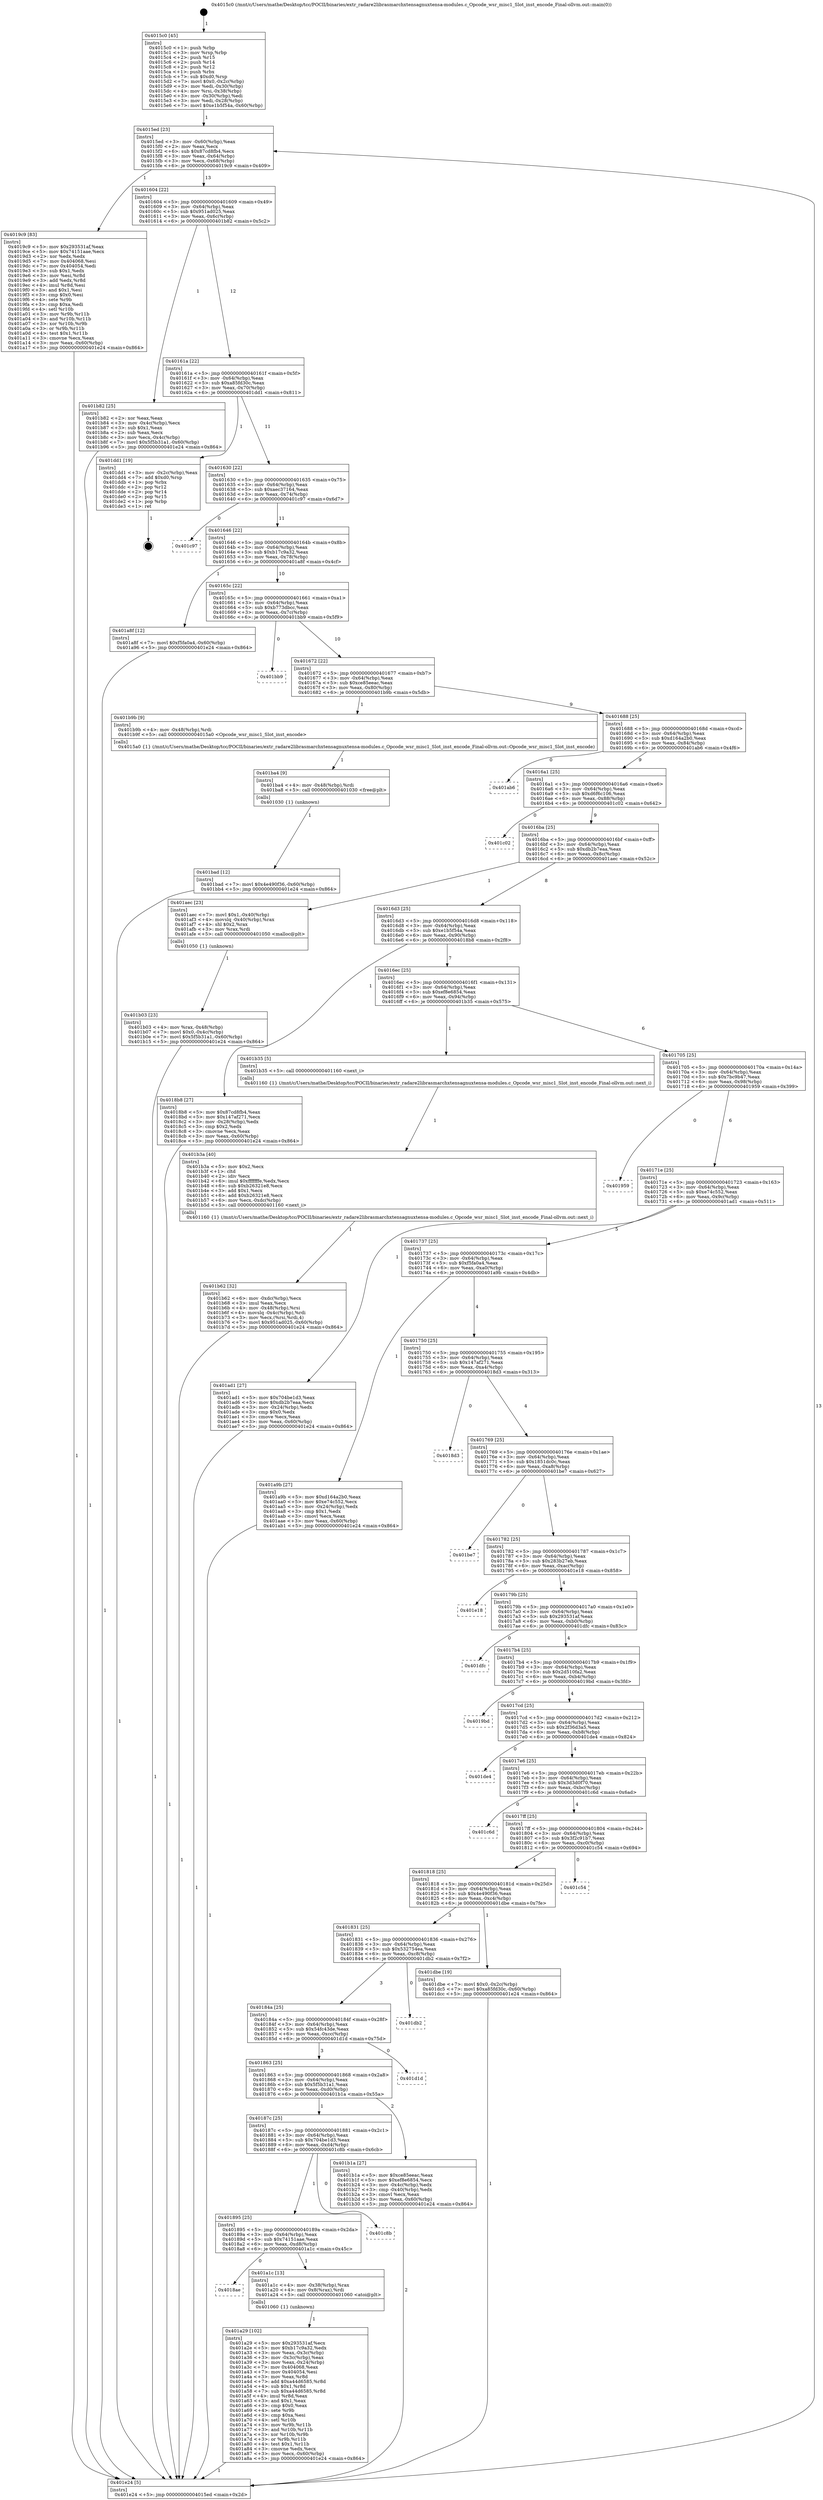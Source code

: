 digraph "0x4015c0" {
  label = "0x4015c0 (/mnt/c/Users/mathe/Desktop/tcc/POCII/binaries/extr_radare2librasmarchxtensagnuxtensa-modules.c_Opcode_wsr_misc1_Slot_inst_encode_Final-ollvm.out::main(0))"
  labelloc = "t"
  node[shape=record]

  Entry [label="",width=0.3,height=0.3,shape=circle,fillcolor=black,style=filled]
  "0x4015ed" [label="{
     0x4015ed [23]\l
     | [instrs]\l
     &nbsp;&nbsp;0x4015ed \<+3\>: mov -0x60(%rbp),%eax\l
     &nbsp;&nbsp;0x4015f0 \<+2\>: mov %eax,%ecx\l
     &nbsp;&nbsp;0x4015f2 \<+6\>: sub $0x87cd8fb4,%ecx\l
     &nbsp;&nbsp;0x4015f8 \<+3\>: mov %eax,-0x64(%rbp)\l
     &nbsp;&nbsp;0x4015fb \<+3\>: mov %ecx,-0x68(%rbp)\l
     &nbsp;&nbsp;0x4015fe \<+6\>: je 00000000004019c9 \<main+0x409\>\l
  }"]
  "0x4019c9" [label="{
     0x4019c9 [83]\l
     | [instrs]\l
     &nbsp;&nbsp;0x4019c9 \<+5\>: mov $0x293531af,%eax\l
     &nbsp;&nbsp;0x4019ce \<+5\>: mov $0x74151aae,%ecx\l
     &nbsp;&nbsp;0x4019d3 \<+2\>: xor %edx,%edx\l
     &nbsp;&nbsp;0x4019d5 \<+7\>: mov 0x404068,%esi\l
     &nbsp;&nbsp;0x4019dc \<+7\>: mov 0x404054,%edi\l
     &nbsp;&nbsp;0x4019e3 \<+3\>: sub $0x1,%edx\l
     &nbsp;&nbsp;0x4019e6 \<+3\>: mov %esi,%r8d\l
     &nbsp;&nbsp;0x4019e9 \<+3\>: add %edx,%r8d\l
     &nbsp;&nbsp;0x4019ec \<+4\>: imul %r8d,%esi\l
     &nbsp;&nbsp;0x4019f0 \<+3\>: and $0x1,%esi\l
     &nbsp;&nbsp;0x4019f3 \<+3\>: cmp $0x0,%esi\l
     &nbsp;&nbsp;0x4019f6 \<+4\>: sete %r9b\l
     &nbsp;&nbsp;0x4019fa \<+3\>: cmp $0xa,%edi\l
     &nbsp;&nbsp;0x4019fd \<+4\>: setl %r10b\l
     &nbsp;&nbsp;0x401a01 \<+3\>: mov %r9b,%r11b\l
     &nbsp;&nbsp;0x401a04 \<+3\>: and %r10b,%r11b\l
     &nbsp;&nbsp;0x401a07 \<+3\>: xor %r10b,%r9b\l
     &nbsp;&nbsp;0x401a0a \<+3\>: or %r9b,%r11b\l
     &nbsp;&nbsp;0x401a0d \<+4\>: test $0x1,%r11b\l
     &nbsp;&nbsp;0x401a11 \<+3\>: cmovne %ecx,%eax\l
     &nbsp;&nbsp;0x401a14 \<+3\>: mov %eax,-0x60(%rbp)\l
     &nbsp;&nbsp;0x401a17 \<+5\>: jmp 0000000000401e24 \<main+0x864\>\l
  }"]
  "0x401604" [label="{
     0x401604 [22]\l
     | [instrs]\l
     &nbsp;&nbsp;0x401604 \<+5\>: jmp 0000000000401609 \<main+0x49\>\l
     &nbsp;&nbsp;0x401609 \<+3\>: mov -0x64(%rbp),%eax\l
     &nbsp;&nbsp;0x40160c \<+5\>: sub $0x951ad025,%eax\l
     &nbsp;&nbsp;0x401611 \<+3\>: mov %eax,-0x6c(%rbp)\l
     &nbsp;&nbsp;0x401614 \<+6\>: je 0000000000401b82 \<main+0x5c2\>\l
  }"]
  Exit [label="",width=0.3,height=0.3,shape=circle,fillcolor=black,style=filled,peripheries=2]
  "0x401b82" [label="{
     0x401b82 [25]\l
     | [instrs]\l
     &nbsp;&nbsp;0x401b82 \<+2\>: xor %eax,%eax\l
     &nbsp;&nbsp;0x401b84 \<+3\>: mov -0x4c(%rbp),%ecx\l
     &nbsp;&nbsp;0x401b87 \<+3\>: sub $0x1,%eax\l
     &nbsp;&nbsp;0x401b8a \<+2\>: sub %eax,%ecx\l
     &nbsp;&nbsp;0x401b8c \<+3\>: mov %ecx,-0x4c(%rbp)\l
     &nbsp;&nbsp;0x401b8f \<+7\>: movl $0x5f5b31a1,-0x60(%rbp)\l
     &nbsp;&nbsp;0x401b96 \<+5\>: jmp 0000000000401e24 \<main+0x864\>\l
  }"]
  "0x40161a" [label="{
     0x40161a [22]\l
     | [instrs]\l
     &nbsp;&nbsp;0x40161a \<+5\>: jmp 000000000040161f \<main+0x5f\>\l
     &nbsp;&nbsp;0x40161f \<+3\>: mov -0x64(%rbp),%eax\l
     &nbsp;&nbsp;0x401622 \<+5\>: sub $0xa85fd30c,%eax\l
     &nbsp;&nbsp;0x401627 \<+3\>: mov %eax,-0x70(%rbp)\l
     &nbsp;&nbsp;0x40162a \<+6\>: je 0000000000401dd1 \<main+0x811\>\l
  }"]
  "0x401bad" [label="{
     0x401bad [12]\l
     | [instrs]\l
     &nbsp;&nbsp;0x401bad \<+7\>: movl $0x4e490f36,-0x60(%rbp)\l
     &nbsp;&nbsp;0x401bb4 \<+5\>: jmp 0000000000401e24 \<main+0x864\>\l
  }"]
  "0x401dd1" [label="{
     0x401dd1 [19]\l
     | [instrs]\l
     &nbsp;&nbsp;0x401dd1 \<+3\>: mov -0x2c(%rbp),%eax\l
     &nbsp;&nbsp;0x401dd4 \<+7\>: add $0xd0,%rsp\l
     &nbsp;&nbsp;0x401ddb \<+1\>: pop %rbx\l
     &nbsp;&nbsp;0x401ddc \<+2\>: pop %r12\l
     &nbsp;&nbsp;0x401dde \<+2\>: pop %r14\l
     &nbsp;&nbsp;0x401de0 \<+2\>: pop %r15\l
     &nbsp;&nbsp;0x401de2 \<+1\>: pop %rbp\l
     &nbsp;&nbsp;0x401de3 \<+1\>: ret\l
  }"]
  "0x401630" [label="{
     0x401630 [22]\l
     | [instrs]\l
     &nbsp;&nbsp;0x401630 \<+5\>: jmp 0000000000401635 \<main+0x75\>\l
     &nbsp;&nbsp;0x401635 \<+3\>: mov -0x64(%rbp),%eax\l
     &nbsp;&nbsp;0x401638 \<+5\>: sub $0xaec37164,%eax\l
     &nbsp;&nbsp;0x40163d \<+3\>: mov %eax,-0x74(%rbp)\l
     &nbsp;&nbsp;0x401640 \<+6\>: je 0000000000401c97 \<main+0x6d7\>\l
  }"]
  "0x401ba4" [label="{
     0x401ba4 [9]\l
     | [instrs]\l
     &nbsp;&nbsp;0x401ba4 \<+4\>: mov -0x48(%rbp),%rdi\l
     &nbsp;&nbsp;0x401ba8 \<+5\>: call 0000000000401030 \<free@plt\>\l
     | [calls]\l
     &nbsp;&nbsp;0x401030 \{1\} (unknown)\l
  }"]
  "0x401c97" [label="{
     0x401c97\l
  }", style=dashed]
  "0x401646" [label="{
     0x401646 [22]\l
     | [instrs]\l
     &nbsp;&nbsp;0x401646 \<+5\>: jmp 000000000040164b \<main+0x8b\>\l
     &nbsp;&nbsp;0x40164b \<+3\>: mov -0x64(%rbp),%eax\l
     &nbsp;&nbsp;0x40164e \<+5\>: sub $0xb17c9a32,%eax\l
     &nbsp;&nbsp;0x401653 \<+3\>: mov %eax,-0x78(%rbp)\l
     &nbsp;&nbsp;0x401656 \<+6\>: je 0000000000401a8f \<main+0x4cf\>\l
  }"]
  "0x401b62" [label="{
     0x401b62 [32]\l
     | [instrs]\l
     &nbsp;&nbsp;0x401b62 \<+6\>: mov -0xdc(%rbp),%ecx\l
     &nbsp;&nbsp;0x401b68 \<+3\>: imul %eax,%ecx\l
     &nbsp;&nbsp;0x401b6b \<+4\>: mov -0x48(%rbp),%rsi\l
     &nbsp;&nbsp;0x401b6f \<+4\>: movslq -0x4c(%rbp),%rdi\l
     &nbsp;&nbsp;0x401b73 \<+3\>: mov %ecx,(%rsi,%rdi,4)\l
     &nbsp;&nbsp;0x401b76 \<+7\>: movl $0x951ad025,-0x60(%rbp)\l
     &nbsp;&nbsp;0x401b7d \<+5\>: jmp 0000000000401e24 \<main+0x864\>\l
  }"]
  "0x401a8f" [label="{
     0x401a8f [12]\l
     | [instrs]\l
     &nbsp;&nbsp;0x401a8f \<+7\>: movl $0xf5fa0a4,-0x60(%rbp)\l
     &nbsp;&nbsp;0x401a96 \<+5\>: jmp 0000000000401e24 \<main+0x864\>\l
  }"]
  "0x40165c" [label="{
     0x40165c [22]\l
     | [instrs]\l
     &nbsp;&nbsp;0x40165c \<+5\>: jmp 0000000000401661 \<main+0xa1\>\l
     &nbsp;&nbsp;0x401661 \<+3\>: mov -0x64(%rbp),%eax\l
     &nbsp;&nbsp;0x401664 \<+5\>: sub $0xb773dbcc,%eax\l
     &nbsp;&nbsp;0x401669 \<+3\>: mov %eax,-0x7c(%rbp)\l
     &nbsp;&nbsp;0x40166c \<+6\>: je 0000000000401bb9 \<main+0x5f9\>\l
  }"]
  "0x401b3a" [label="{
     0x401b3a [40]\l
     | [instrs]\l
     &nbsp;&nbsp;0x401b3a \<+5\>: mov $0x2,%ecx\l
     &nbsp;&nbsp;0x401b3f \<+1\>: cltd\l
     &nbsp;&nbsp;0x401b40 \<+2\>: idiv %ecx\l
     &nbsp;&nbsp;0x401b42 \<+6\>: imul $0xfffffffe,%edx,%ecx\l
     &nbsp;&nbsp;0x401b48 \<+6\>: sub $0xb26321e8,%ecx\l
     &nbsp;&nbsp;0x401b4e \<+3\>: add $0x1,%ecx\l
     &nbsp;&nbsp;0x401b51 \<+6\>: add $0xb26321e8,%ecx\l
     &nbsp;&nbsp;0x401b57 \<+6\>: mov %ecx,-0xdc(%rbp)\l
     &nbsp;&nbsp;0x401b5d \<+5\>: call 0000000000401160 \<next_i\>\l
     | [calls]\l
     &nbsp;&nbsp;0x401160 \{1\} (/mnt/c/Users/mathe/Desktop/tcc/POCII/binaries/extr_radare2librasmarchxtensagnuxtensa-modules.c_Opcode_wsr_misc1_Slot_inst_encode_Final-ollvm.out::next_i)\l
  }"]
  "0x401bb9" [label="{
     0x401bb9\l
  }", style=dashed]
  "0x401672" [label="{
     0x401672 [22]\l
     | [instrs]\l
     &nbsp;&nbsp;0x401672 \<+5\>: jmp 0000000000401677 \<main+0xb7\>\l
     &nbsp;&nbsp;0x401677 \<+3\>: mov -0x64(%rbp),%eax\l
     &nbsp;&nbsp;0x40167a \<+5\>: sub $0xce85eeac,%eax\l
     &nbsp;&nbsp;0x40167f \<+3\>: mov %eax,-0x80(%rbp)\l
     &nbsp;&nbsp;0x401682 \<+6\>: je 0000000000401b9b \<main+0x5db\>\l
  }"]
  "0x401b03" [label="{
     0x401b03 [23]\l
     | [instrs]\l
     &nbsp;&nbsp;0x401b03 \<+4\>: mov %rax,-0x48(%rbp)\l
     &nbsp;&nbsp;0x401b07 \<+7\>: movl $0x0,-0x4c(%rbp)\l
     &nbsp;&nbsp;0x401b0e \<+7\>: movl $0x5f5b31a1,-0x60(%rbp)\l
     &nbsp;&nbsp;0x401b15 \<+5\>: jmp 0000000000401e24 \<main+0x864\>\l
  }"]
  "0x401b9b" [label="{
     0x401b9b [9]\l
     | [instrs]\l
     &nbsp;&nbsp;0x401b9b \<+4\>: mov -0x48(%rbp),%rdi\l
     &nbsp;&nbsp;0x401b9f \<+5\>: call 00000000004015a0 \<Opcode_wsr_misc1_Slot_inst_encode\>\l
     | [calls]\l
     &nbsp;&nbsp;0x4015a0 \{1\} (/mnt/c/Users/mathe/Desktop/tcc/POCII/binaries/extr_radare2librasmarchxtensagnuxtensa-modules.c_Opcode_wsr_misc1_Slot_inst_encode_Final-ollvm.out::Opcode_wsr_misc1_Slot_inst_encode)\l
  }"]
  "0x401688" [label="{
     0x401688 [25]\l
     | [instrs]\l
     &nbsp;&nbsp;0x401688 \<+5\>: jmp 000000000040168d \<main+0xcd\>\l
     &nbsp;&nbsp;0x40168d \<+3\>: mov -0x64(%rbp),%eax\l
     &nbsp;&nbsp;0x401690 \<+5\>: sub $0xd164a2b0,%eax\l
     &nbsp;&nbsp;0x401695 \<+6\>: mov %eax,-0x84(%rbp)\l
     &nbsp;&nbsp;0x40169b \<+6\>: je 0000000000401ab6 \<main+0x4f6\>\l
  }"]
  "0x401a29" [label="{
     0x401a29 [102]\l
     | [instrs]\l
     &nbsp;&nbsp;0x401a29 \<+5\>: mov $0x293531af,%ecx\l
     &nbsp;&nbsp;0x401a2e \<+5\>: mov $0xb17c9a32,%edx\l
     &nbsp;&nbsp;0x401a33 \<+3\>: mov %eax,-0x3c(%rbp)\l
     &nbsp;&nbsp;0x401a36 \<+3\>: mov -0x3c(%rbp),%eax\l
     &nbsp;&nbsp;0x401a39 \<+3\>: mov %eax,-0x24(%rbp)\l
     &nbsp;&nbsp;0x401a3c \<+7\>: mov 0x404068,%eax\l
     &nbsp;&nbsp;0x401a43 \<+7\>: mov 0x404054,%esi\l
     &nbsp;&nbsp;0x401a4a \<+3\>: mov %eax,%r8d\l
     &nbsp;&nbsp;0x401a4d \<+7\>: add $0xa44d6585,%r8d\l
     &nbsp;&nbsp;0x401a54 \<+4\>: sub $0x1,%r8d\l
     &nbsp;&nbsp;0x401a58 \<+7\>: sub $0xa44d6585,%r8d\l
     &nbsp;&nbsp;0x401a5f \<+4\>: imul %r8d,%eax\l
     &nbsp;&nbsp;0x401a63 \<+3\>: and $0x1,%eax\l
     &nbsp;&nbsp;0x401a66 \<+3\>: cmp $0x0,%eax\l
     &nbsp;&nbsp;0x401a69 \<+4\>: sete %r9b\l
     &nbsp;&nbsp;0x401a6d \<+3\>: cmp $0xa,%esi\l
     &nbsp;&nbsp;0x401a70 \<+4\>: setl %r10b\l
     &nbsp;&nbsp;0x401a74 \<+3\>: mov %r9b,%r11b\l
     &nbsp;&nbsp;0x401a77 \<+3\>: and %r10b,%r11b\l
     &nbsp;&nbsp;0x401a7a \<+3\>: xor %r10b,%r9b\l
     &nbsp;&nbsp;0x401a7d \<+3\>: or %r9b,%r11b\l
     &nbsp;&nbsp;0x401a80 \<+4\>: test $0x1,%r11b\l
     &nbsp;&nbsp;0x401a84 \<+3\>: cmovne %edx,%ecx\l
     &nbsp;&nbsp;0x401a87 \<+3\>: mov %ecx,-0x60(%rbp)\l
     &nbsp;&nbsp;0x401a8a \<+5\>: jmp 0000000000401e24 \<main+0x864\>\l
  }"]
  "0x401ab6" [label="{
     0x401ab6\l
  }", style=dashed]
  "0x4016a1" [label="{
     0x4016a1 [25]\l
     | [instrs]\l
     &nbsp;&nbsp;0x4016a1 \<+5\>: jmp 00000000004016a6 \<main+0xe6\>\l
     &nbsp;&nbsp;0x4016a6 \<+3\>: mov -0x64(%rbp),%eax\l
     &nbsp;&nbsp;0x4016a9 \<+5\>: sub $0xd6f6c106,%eax\l
     &nbsp;&nbsp;0x4016ae \<+6\>: mov %eax,-0x88(%rbp)\l
     &nbsp;&nbsp;0x4016b4 \<+6\>: je 0000000000401c02 \<main+0x642\>\l
  }"]
  "0x4018ae" [label="{
     0x4018ae\l
  }", style=dashed]
  "0x401c02" [label="{
     0x401c02\l
  }", style=dashed]
  "0x4016ba" [label="{
     0x4016ba [25]\l
     | [instrs]\l
     &nbsp;&nbsp;0x4016ba \<+5\>: jmp 00000000004016bf \<main+0xff\>\l
     &nbsp;&nbsp;0x4016bf \<+3\>: mov -0x64(%rbp),%eax\l
     &nbsp;&nbsp;0x4016c2 \<+5\>: sub $0xdb2b7eaa,%eax\l
     &nbsp;&nbsp;0x4016c7 \<+6\>: mov %eax,-0x8c(%rbp)\l
     &nbsp;&nbsp;0x4016cd \<+6\>: je 0000000000401aec \<main+0x52c\>\l
  }"]
  "0x401a1c" [label="{
     0x401a1c [13]\l
     | [instrs]\l
     &nbsp;&nbsp;0x401a1c \<+4\>: mov -0x38(%rbp),%rax\l
     &nbsp;&nbsp;0x401a20 \<+4\>: mov 0x8(%rax),%rdi\l
     &nbsp;&nbsp;0x401a24 \<+5\>: call 0000000000401060 \<atoi@plt\>\l
     | [calls]\l
     &nbsp;&nbsp;0x401060 \{1\} (unknown)\l
  }"]
  "0x401aec" [label="{
     0x401aec [23]\l
     | [instrs]\l
     &nbsp;&nbsp;0x401aec \<+7\>: movl $0x1,-0x40(%rbp)\l
     &nbsp;&nbsp;0x401af3 \<+4\>: movslq -0x40(%rbp),%rax\l
     &nbsp;&nbsp;0x401af7 \<+4\>: shl $0x2,%rax\l
     &nbsp;&nbsp;0x401afb \<+3\>: mov %rax,%rdi\l
     &nbsp;&nbsp;0x401afe \<+5\>: call 0000000000401050 \<malloc@plt\>\l
     | [calls]\l
     &nbsp;&nbsp;0x401050 \{1\} (unknown)\l
  }"]
  "0x4016d3" [label="{
     0x4016d3 [25]\l
     | [instrs]\l
     &nbsp;&nbsp;0x4016d3 \<+5\>: jmp 00000000004016d8 \<main+0x118\>\l
     &nbsp;&nbsp;0x4016d8 \<+3\>: mov -0x64(%rbp),%eax\l
     &nbsp;&nbsp;0x4016db \<+5\>: sub $0xe1b5f54a,%eax\l
     &nbsp;&nbsp;0x4016e0 \<+6\>: mov %eax,-0x90(%rbp)\l
     &nbsp;&nbsp;0x4016e6 \<+6\>: je 00000000004018b8 \<main+0x2f8\>\l
  }"]
  "0x401895" [label="{
     0x401895 [25]\l
     | [instrs]\l
     &nbsp;&nbsp;0x401895 \<+5\>: jmp 000000000040189a \<main+0x2da\>\l
     &nbsp;&nbsp;0x40189a \<+3\>: mov -0x64(%rbp),%eax\l
     &nbsp;&nbsp;0x40189d \<+5\>: sub $0x74151aae,%eax\l
     &nbsp;&nbsp;0x4018a2 \<+6\>: mov %eax,-0xd8(%rbp)\l
     &nbsp;&nbsp;0x4018a8 \<+6\>: je 0000000000401a1c \<main+0x45c\>\l
  }"]
  "0x4018b8" [label="{
     0x4018b8 [27]\l
     | [instrs]\l
     &nbsp;&nbsp;0x4018b8 \<+5\>: mov $0x87cd8fb4,%eax\l
     &nbsp;&nbsp;0x4018bd \<+5\>: mov $0x147af271,%ecx\l
     &nbsp;&nbsp;0x4018c2 \<+3\>: mov -0x28(%rbp),%edx\l
     &nbsp;&nbsp;0x4018c5 \<+3\>: cmp $0x2,%edx\l
     &nbsp;&nbsp;0x4018c8 \<+3\>: cmovne %ecx,%eax\l
     &nbsp;&nbsp;0x4018cb \<+3\>: mov %eax,-0x60(%rbp)\l
     &nbsp;&nbsp;0x4018ce \<+5\>: jmp 0000000000401e24 \<main+0x864\>\l
  }"]
  "0x4016ec" [label="{
     0x4016ec [25]\l
     | [instrs]\l
     &nbsp;&nbsp;0x4016ec \<+5\>: jmp 00000000004016f1 \<main+0x131\>\l
     &nbsp;&nbsp;0x4016f1 \<+3\>: mov -0x64(%rbp),%eax\l
     &nbsp;&nbsp;0x4016f4 \<+5\>: sub $0xef8e6854,%eax\l
     &nbsp;&nbsp;0x4016f9 \<+6\>: mov %eax,-0x94(%rbp)\l
     &nbsp;&nbsp;0x4016ff \<+6\>: je 0000000000401b35 \<main+0x575\>\l
  }"]
  "0x401e24" [label="{
     0x401e24 [5]\l
     | [instrs]\l
     &nbsp;&nbsp;0x401e24 \<+5\>: jmp 00000000004015ed \<main+0x2d\>\l
  }"]
  "0x4015c0" [label="{
     0x4015c0 [45]\l
     | [instrs]\l
     &nbsp;&nbsp;0x4015c0 \<+1\>: push %rbp\l
     &nbsp;&nbsp;0x4015c1 \<+3\>: mov %rsp,%rbp\l
     &nbsp;&nbsp;0x4015c4 \<+2\>: push %r15\l
     &nbsp;&nbsp;0x4015c6 \<+2\>: push %r14\l
     &nbsp;&nbsp;0x4015c8 \<+2\>: push %r12\l
     &nbsp;&nbsp;0x4015ca \<+1\>: push %rbx\l
     &nbsp;&nbsp;0x4015cb \<+7\>: sub $0xd0,%rsp\l
     &nbsp;&nbsp;0x4015d2 \<+7\>: movl $0x0,-0x2c(%rbp)\l
     &nbsp;&nbsp;0x4015d9 \<+3\>: mov %edi,-0x30(%rbp)\l
     &nbsp;&nbsp;0x4015dc \<+4\>: mov %rsi,-0x38(%rbp)\l
     &nbsp;&nbsp;0x4015e0 \<+3\>: mov -0x30(%rbp),%edi\l
     &nbsp;&nbsp;0x4015e3 \<+3\>: mov %edi,-0x28(%rbp)\l
     &nbsp;&nbsp;0x4015e6 \<+7\>: movl $0xe1b5f54a,-0x60(%rbp)\l
  }"]
  "0x401c8b" [label="{
     0x401c8b\l
  }", style=dashed]
  "0x401b35" [label="{
     0x401b35 [5]\l
     | [instrs]\l
     &nbsp;&nbsp;0x401b35 \<+5\>: call 0000000000401160 \<next_i\>\l
     | [calls]\l
     &nbsp;&nbsp;0x401160 \{1\} (/mnt/c/Users/mathe/Desktop/tcc/POCII/binaries/extr_radare2librasmarchxtensagnuxtensa-modules.c_Opcode_wsr_misc1_Slot_inst_encode_Final-ollvm.out::next_i)\l
  }"]
  "0x401705" [label="{
     0x401705 [25]\l
     | [instrs]\l
     &nbsp;&nbsp;0x401705 \<+5\>: jmp 000000000040170a \<main+0x14a\>\l
     &nbsp;&nbsp;0x40170a \<+3\>: mov -0x64(%rbp),%eax\l
     &nbsp;&nbsp;0x40170d \<+5\>: sub $0x7bc9b47,%eax\l
     &nbsp;&nbsp;0x401712 \<+6\>: mov %eax,-0x98(%rbp)\l
     &nbsp;&nbsp;0x401718 \<+6\>: je 0000000000401959 \<main+0x399\>\l
  }"]
  "0x40187c" [label="{
     0x40187c [25]\l
     | [instrs]\l
     &nbsp;&nbsp;0x40187c \<+5\>: jmp 0000000000401881 \<main+0x2c1\>\l
     &nbsp;&nbsp;0x401881 \<+3\>: mov -0x64(%rbp),%eax\l
     &nbsp;&nbsp;0x401884 \<+5\>: sub $0x704be1d3,%eax\l
     &nbsp;&nbsp;0x401889 \<+6\>: mov %eax,-0xd4(%rbp)\l
     &nbsp;&nbsp;0x40188f \<+6\>: je 0000000000401c8b \<main+0x6cb\>\l
  }"]
  "0x401959" [label="{
     0x401959\l
  }", style=dashed]
  "0x40171e" [label="{
     0x40171e [25]\l
     | [instrs]\l
     &nbsp;&nbsp;0x40171e \<+5\>: jmp 0000000000401723 \<main+0x163\>\l
     &nbsp;&nbsp;0x401723 \<+3\>: mov -0x64(%rbp),%eax\l
     &nbsp;&nbsp;0x401726 \<+5\>: sub $0xe74c552,%eax\l
     &nbsp;&nbsp;0x40172b \<+6\>: mov %eax,-0x9c(%rbp)\l
     &nbsp;&nbsp;0x401731 \<+6\>: je 0000000000401ad1 \<main+0x511\>\l
  }"]
  "0x401b1a" [label="{
     0x401b1a [27]\l
     | [instrs]\l
     &nbsp;&nbsp;0x401b1a \<+5\>: mov $0xce85eeac,%eax\l
     &nbsp;&nbsp;0x401b1f \<+5\>: mov $0xef8e6854,%ecx\l
     &nbsp;&nbsp;0x401b24 \<+3\>: mov -0x4c(%rbp),%edx\l
     &nbsp;&nbsp;0x401b27 \<+3\>: cmp -0x40(%rbp),%edx\l
     &nbsp;&nbsp;0x401b2a \<+3\>: cmovl %ecx,%eax\l
     &nbsp;&nbsp;0x401b2d \<+3\>: mov %eax,-0x60(%rbp)\l
     &nbsp;&nbsp;0x401b30 \<+5\>: jmp 0000000000401e24 \<main+0x864\>\l
  }"]
  "0x401ad1" [label="{
     0x401ad1 [27]\l
     | [instrs]\l
     &nbsp;&nbsp;0x401ad1 \<+5\>: mov $0x704be1d3,%eax\l
     &nbsp;&nbsp;0x401ad6 \<+5\>: mov $0xdb2b7eaa,%ecx\l
     &nbsp;&nbsp;0x401adb \<+3\>: mov -0x24(%rbp),%edx\l
     &nbsp;&nbsp;0x401ade \<+3\>: cmp $0x0,%edx\l
     &nbsp;&nbsp;0x401ae1 \<+3\>: cmove %ecx,%eax\l
     &nbsp;&nbsp;0x401ae4 \<+3\>: mov %eax,-0x60(%rbp)\l
     &nbsp;&nbsp;0x401ae7 \<+5\>: jmp 0000000000401e24 \<main+0x864\>\l
  }"]
  "0x401737" [label="{
     0x401737 [25]\l
     | [instrs]\l
     &nbsp;&nbsp;0x401737 \<+5\>: jmp 000000000040173c \<main+0x17c\>\l
     &nbsp;&nbsp;0x40173c \<+3\>: mov -0x64(%rbp),%eax\l
     &nbsp;&nbsp;0x40173f \<+5\>: sub $0xf5fa0a4,%eax\l
     &nbsp;&nbsp;0x401744 \<+6\>: mov %eax,-0xa0(%rbp)\l
     &nbsp;&nbsp;0x40174a \<+6\>: je 0000000000401a9b \<main+0x4db\>\l
  }"]
  "0x401863" [label="{
     0x401863 [25]\l
     | [instrs]\l
     &nbsp;&nbsp;0x401863 \<+5\>: jmp 0000000000401868 \<main+0x2a8\>\l
     &nbsp;&nbsp;0x401868 \<+3\>: mov -0x64(%rbp),%eax\l
     &nbsp;&nbsp;0x40186b \<+5\>: sub $0x5f5b31a1,%eax\l
     &nbsp;&nbsp;0x401870 \<+6\>: mov %eax,-0xd0(%rbp)\l
     &nbsp;&nbsp;0x401876 \<+6\>: je 0000000000401b1a \<main+0x55a\>\l
  }"]
  "0x401a9b" [label="{
     0x401a9b [27]\l
     | [instrs]\l
     &nbsp;&nbsp;0x401a9b \<+5\>: mov $0xd164a2b0,%eax\l
     &nbsp;&nbsp;0x401aa0 \<+5\>: mov $0xe74c552,%ecx\l
     &nbsp;&nbsp;0x401aa5 \<+3\>: mov -0x24(%rbp),%edx\l
     &nbsp;&nbsp;0x401aa8 \<+3\>: cmp $0x1,%edx\l
     &nbsp;&nbsp;0x401aab \<+3\>: cmovl %ecx,%eax\l
     &nbsp;&nbsp;0x401aae \<+3\>: mov %eax,-0x60(%rbp)\l
     &nbsp;&nbsp;0x401ab1 \<+5\>: jmp 0000000000401e24 \<main+0x864\>\l
  }"]
  "0x401750" [label="{
     0x401750 [25]\l
     | [instrs]\l
     &nbsp;&nbsp;0x401750 \<+5\>: jmp 0000000000401755 \<main+0x195\>\l
     &nbsp;&nbsp;0x401755 \<+3\>: mov -0x64(%rbp),%eax\l
     &nbsp;&nbsp;0x401758 \<+5\>: sub $0x147af271,%eax\l
     &nbsp;&nbsp;0x40175d \<+6\>: mov %eax,-0xa4(%rbp)\l
     &nbsp;&nbsp;0x401763 \<+6\>: je 00000000004018d3 \<main+0x313\>\l
  }"]
  "0x401d1d" [label="{
     0x401d1d\l
  }", style=dashed]
  "0x4018d3" [label="{
     0x4018d3\l
  }", style=dashed]
  "0x401769" [label="{
     0x401769 [25]\l
     | [instrs]\l
     &nbsp;&nbsp;0x401769 \<+5\>: jmp 000000000040176e \<main+0x1ae\>\l
     &nbsp;&nbsp;0x40176e \<+3\>: mov -0x64(%rbp),%eax\l
     &nbsp;&nbsp;0x401771 \<+5\>: sub $0x1851dc0c,%eax\l
     &nbsp;&nbsp;0x401776 \<+6\>: mov %eax,-0xa8(%rbp)\l
     &nbsp;&nbsp;0x40177c \<+6\>: je 0000000000401be7 \<main+0x627\>\l
  }"]
  "0x40184a" [label="{
     0x40184a [25]\l
     | [instrs]\l
     &nbsp;&nbsp;0x40184a \<+5\>: jmp 000000000040184f \<main+0x28f\>\l
     &nbsp;&nbsp;0x40184f \<+3\>: mov -0x64(%rbp),%eax\l
     &nbsp;&nbsp;0x401852 \<+5\>: sub $0x54fc43de,%eax\l
     &nbsp;&nbsp;0x401857 \<+6\>: mov %eax,-0xcc(%rbp)\l
     &nbsp;&nbsp;0x40185d \<+6\>: je 0000000000401d1d \<main+0x75d\>\l
  }"]
  "0x401be7" [label="{
     0x401be7\l
  }", style=dashed]
  "0x401782" [label="{
     0x401782 [25]\l
     | [instrs]\l
     &nbsp;&nbsp;0x401782 \<+5\>: jmp 0000000000401787 \<main+0x1c7\>\l
     &nbsp;&nbsp;0x401787 \<+3\>: mov -0x64(%rbp),%eax\l
     &nbsp;&nbsp;0x40178a \<+5\>: sub $0x283b27eb,%eax\l
     &nbsp;&nbsp;0x40178f \<+6\>: mov %eax,-0xac(%rbp)\l
     &nbsp;&nbsp;0x401795 \<+6\>: je 0000000000401e18 \<main+0x858\>\l
  }"]
  "0x401db2" [label="{
     0x401db2\l
  }", style=dashed]
  "0x401e18" [label="{
     0x401e18\l
  }", style=dashed]
  "0x40179b" [label="{
     0x40179b [25]\l
     | [instrs]\l
     &nbsp;&nbsp;0x40179b \<+5\>: jmp 00000000004017a0 \<main+0x1e0\>\l
     &nbsp;&nbsp;0x4017a0 \<+3\>: mov -0x64(%rbp),%eax\l
     &nbsp;&nbsp;0x4017a3 \<+5\>: sub $0x293531af,%eax\l
     &nbsp;&nbsp;0x4017a8 \<+6\>: mov %eax,-0xb0(%rbp)\l
     &nbsp;&nbsp;0x4017ae \<+6\>: je 0000000000401dfc \<main+0x83c\>\l
  }"]
  "0x401831" [label="{
     0x401831 [25]\l
     | [instrs]\l
     &nbsp;&nbsp;0x401831 \<+5\>: jmp 0000000000401836 \<main+0x276\>\l
     &nbsp;&nbsp;0x401836 \<+3\>: mov -0x64(%rbp),%eax\l
     &nbsp;&nbsp;0x401839 \<+5\>: sub $0x532754ea,%eax\l
     &nbsp;&nbsp;0x40183e \<+6\>: mov %eax,-0xc8(%rbp)\l
     &nbsp;&nbsp;0x401844 \<+6\>: je 0000000000401db2 \<main+0x7f2\>\l
  }"]
  "0x401dfc" [label="{
     0x401dfc\l
  }", style=dashed]
  "0x4017b4" [label="{
     0x4017b4 [25]\l
     | [instrs]\l
     &nbsp;&nbsp;0x4017b4 \<+5\>: jmp 00000000004017b9 \<main+0x1f9\>\l
     &nbsp;&nbsp;0x4017b9 \<+3\>: mov -0x64(%rbp),%eax\l
     &nbsp;&nbsp;0x4017bc \<+5\>: sub $0x2d510fa2,%eax\l
     &nbsp;&nbsp;0x4017c1 \<+6\>: mov %eax,-0xb4(%rbp)\l
     &nbsp;&nbsp;0x4017c7 \<+6\>: je 00000000004019bd \<main+0x3fd\>\l
  }"]
  "0x401dbe" [label="{
     0x401dbe [19]\l
     | [instrs]\l
     &nbsp;&nbsp;0x401dbe \<+7\>: movl $0x0,-0x2c(%rbp)\l
     &nbsp;&nbsp;0x401dc5 \<+7\>: movl $0xa85fd30c,-0x60(%rbp)\l
     &nbsp;&nbsp;0x401dcc \<+5\>: jmp 0000000000401e24 \<main+0x864\>\l
  }"]
  "0x4019bd" [label="{
     0x4019bd\l
  }", style=dashed]
  "0x4017cd" [label="{
     0x4017cd [25]\l
     | [instrs]\l
     &nbsp;&nbsp;0x4017cd \<+5\>: jmp 00000000004017d2 \<main+0x212\>\l
     &nbsp;&nbsp;0x4017d2 \<+3\>: mov -0x64(%rbp),%eax\l
     &nbsp;&nbsp;0x4017d5 \<+5\>: sub $0x2f36d3a5,%eax\l
     &nbsp;&nbsp;0x4017da \<+6\>: mov %eax,-0xb8(%rbp)\l
     &nbsp;&nbsp;0x4017e0 \<+6\>: je 0000000000401de4 \<main+0x824\>\l
  }"]
  "0x401818" [label="{
     0x401818 [25]\l
     | [instrs]\l
     &nbsp;&nbsp;0x401818 \<+5\>: jmp 000000000040181d \<main+0x25d\>\l
     &nbsp;&nbsp;0x40181d \<+3\>: mov -0x64(%rbp),%eax\l
     &nbsp;&nbsp;0x401820 \<+5\>: sub $0x4e490f36,%eax\l
     &nbsp;&nbsp;0x401825 \<+6\>: mov %eax,-0xc4(%rbp)\l
     &nbsp;&nbsp;0x40182b \<+6\>: je 0000000000401dbe \<main+0x7fe\>\l
  }"]
  "0x401de4" [label="{
     0x401de4\l
  }", style=dashed]
  "0x4017e6" [label="{
     0x4017e6 [25]\l
     | [instrs]\l
     &nbsp;&nbsp;0x4017e6 \<+5\>: jmp 00000000004017eb \<main+0x22b\>\l
     &nbsp;&nbsp;0x4017eb \<+3\>: mov -0x64(%rbp),%eax\l
     &nbsp;&nbsp;0x4017ee \<+5\>: sub $0x3d3d0f70,%eax\l
     &nbsp;&nbsp;0x4017f3 \<+6\>: mov %eax,-0xbc(%rbp)\l
     &nbsp;&nbsp;0x4017f9 \<+6\>: je 0000000000401c6d \<main+0x6ad\>\l
  }"]
  "0x401c54" [label="{
     0x401c54\l
  }", style=dashed]
  "0x401c6d" [label="{
     0x401c6d\l
  }", style=dashed]
  "0x4017ff" [label="{
     0x4017ff [25]\l
     | [instrs]\l
     &nbsp;&nbsp;0x4017ff \<+5\>: jmp 0000000000401804 \<main+0x244\>\l
     &nbsp;&nbsp;0x401804 \<+3\>: mov -0x64(%rbp),%eax\l
     &nbsp;&nbsp;0x401807 \<+5\>: sub $0x3f2c91b7,%eax\l
     &nbsp;&nbsp;0x40180c \<+6\>: mov %eax,-0xc0(%rbp)\l
     &nbsp;&nbsp;0x401812 \<+6\>: je 0000000000401c54 \<main+0x694\>\l
  }"]
  Entry -> "0x4015c0" [label=" 1"]
  "0x4015ed" -> "0x4019c9" [label=" 1"]
  "0x4015ed" -> "0x401604" [label=" 13"]
  "0x401dd1" -> Exit [label=" 1"]
  "0x401604" -> "0x401b82" [label=" 1"]
  "0x401604" -> "0x40161a" [label=" 12"]
  "0x401dbe" -> "0x401e24" [label=" 1"]
  "0x40161a" -> "0x401dd1" [label=" 1"]
  "0x40161a" -> "0x401630" [label=" 11"]
  "0x401bad" -> "0x401e24" [label=" 1"]
  "0x401630" -> "0x401c97" [label=" 0"]
  "0x401630" -> "0x401646" [label=" 11"]
  "0x401ba4" -> "0x401bad" [label=" 1"]
  "0x401646" -> "0x401a8f" [label=" 1"]
  "0x401646" -> "0x40165c" [label=" 10"]
  "0x401b9b" -> "0x401ba4" [label=" 1"]
  "0x40165c" -> "0x401bb9" [label=" 0"]
  "0x40165c" -> "0x401672" [label=" 10"]
  "0x401b82" -> "0x401e24" [label=" 1"]
  "0x401672" -> "0x401b9b" [label=" 1"]
  "0x401672" -> "0x401688" [label=" 9"]
  "0x401b62" -> "0x401e24" [label=" 1"]
  "0x401688" -> "0x401ab6" [label=" 0"]
  "0x401688" -> "0x4016a1" [label=" 9"]
  "0x401b3a" -> "0x401b62" [label=" 1"]
  "0x4016a1" -> "0x401c02" [label=" 0"]
  "0x4016a1" -> "0x4016ba" [label=" 9"]
  "0x401b35" -> "0x401b3a" [label=" 1"]
  "0x4016ba" -> "0x401aec" [label=" 1"]
  "0x4016ba" -> "0x4016d3" [label=" 8"]
  "0x401b1a" -> "0x401e24" [label=" 2"]
  "0x4016d3" -> "0x4018b8" [label=" 1"]
  "0x4016d3" -> "0x4016ec" [label=" 7"]
  "0x4018b8" -> "0x401e24" [label=" 1"]
  "0x4015c0" -> "0x4015ed" [label=" 1"]
  "0x401e24" -> "0x4015ed" [label=" 13"]
  "0x4019c9" -> "0x401e24" [label=" 1"]
  "0x401aec" -> "0x401b03" [label=" 1"]
  "0x4016ec" -> "0x401b35" [label=" 1"]
  "0x4016ec" -> "0x401705" [label=" 6"]
  "0x401ad1" -> "0x401e24" [label=" 1"]
  "0x401705" -> "0x401959" [label=" 0"]
  "0x401705" -> "0x40171e" [label=" 6"]
  "0x401a8f" -> "0x401e24" [label=" 1"]
  "0x40171e" -> "0x401ad1" [label=" 1"]
  "0x40171e" -> "0x401737" [label=" 5"]
  "0x401a29" -> "0x401e24" [label=" 1"]
  "0x401737" -> "0x401a9b" [label=" 1"]
  "0x401737" -> "0x401750" [label=" 4"]
  "0x401895" -> "0x4018ae" [label=" 0"]
  "0x401750" -> "0x4018d3" [label=" 0"]
  "0x401750" -> "0x401769" [label=" 4"]
  "0x401895" -> "0x401a1c" [label=" 1"]
  "0x401769" -> "0x401be7" [label=" 0"]
  "0x401769" -> "0x401782" [label=" 4"]
  "0x40187c" -> "0x401895" [label=" 1"]
  "0x401782" -> "0x401e18" [label=" 0"]
  "0x401782" -> "0x40179b" [label=" 4"]
  "0x40187c" -> "0x401c8b" [label=" 0"]
  "0x40179b" -> "0x401dfc" [label=" 0"]
  "0x40179b" -> "0x4017b4" [label=" 4"]
  "0x401863" -> "0x40187c" [label=" 1"]
  "0x4017b4" -> "0x4019bd" [label=" 0"]
  "0x4017b4" -> "0x4017cd" [label=" 4"]
  "0x401863" -> "0x401b1a" [label=" 2"]
  "0x4017cd" -> "0x401de4" [label=" 0"]
  "0x4017cd" -> "0x4017e6" [label=" 4"]
  "0x40184a" -> "0x401863" [label=" 3"]
  "0x4017e6" -> "0x401c6d" [label=" 0"]
  "0x4017e6" -> "0x4017ff" [label=" 4"]
  "0x40184a" -> "0x401d1d" [label=" 0"]
  "0x4017ff" -> "0x401c54" [label=" 0"]
  "0x4017ff" -> "0x401818" [label=" 4"]
  "0x401a1c" -> "0x401a29" [label=" 1"]
  "0x401818" -> "0x401dbe" [label=" 1"]
  "0x401818" -> "0x401831" [label=" 3"]
  "0x401a9b" -> "0x401e24" [label=" 1"]
  "0x401831" -> "0x401db2" [label=" 0"]
  "0x401831" -> "0x40184a" [label=" 3"]
  "0x401b03" -> "0x401e24" [label=" 1"]
}
